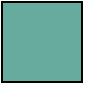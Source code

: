 <mxfile version="24.1.0" type="device">
  <diagram name="Page-1" id="95cnKtvzo_szJ51asuck">
    <mxGraphModel dx="1051" dy="1014" grid="1" gridSize="10" guides="1" tooltips="1" connect="1" arrows="1" fold="1" page="1" pageScale="1" pageWidth="1920" pageHeight="1080" math="0" shadow="0">
      <root>
        <mxCell id="0" />
        <mxCell id="1" parent="0" />
        <mxCell id="az6NvpxztQ5JLmLHGQgf-7" value="" style="rounded=0;whiteSpace=wrap;html=1;fillStyle=auto;fillColor=#67AB9F;fontFamily=Computer Modern;" parent="1" vertex="1">
          <mxGeometry x="200" y="80" width="40" height="40" as="geometry" />
        </mxCell>
      </root>
    </mxGraphModel>
  </diagram>
</mxfile>
